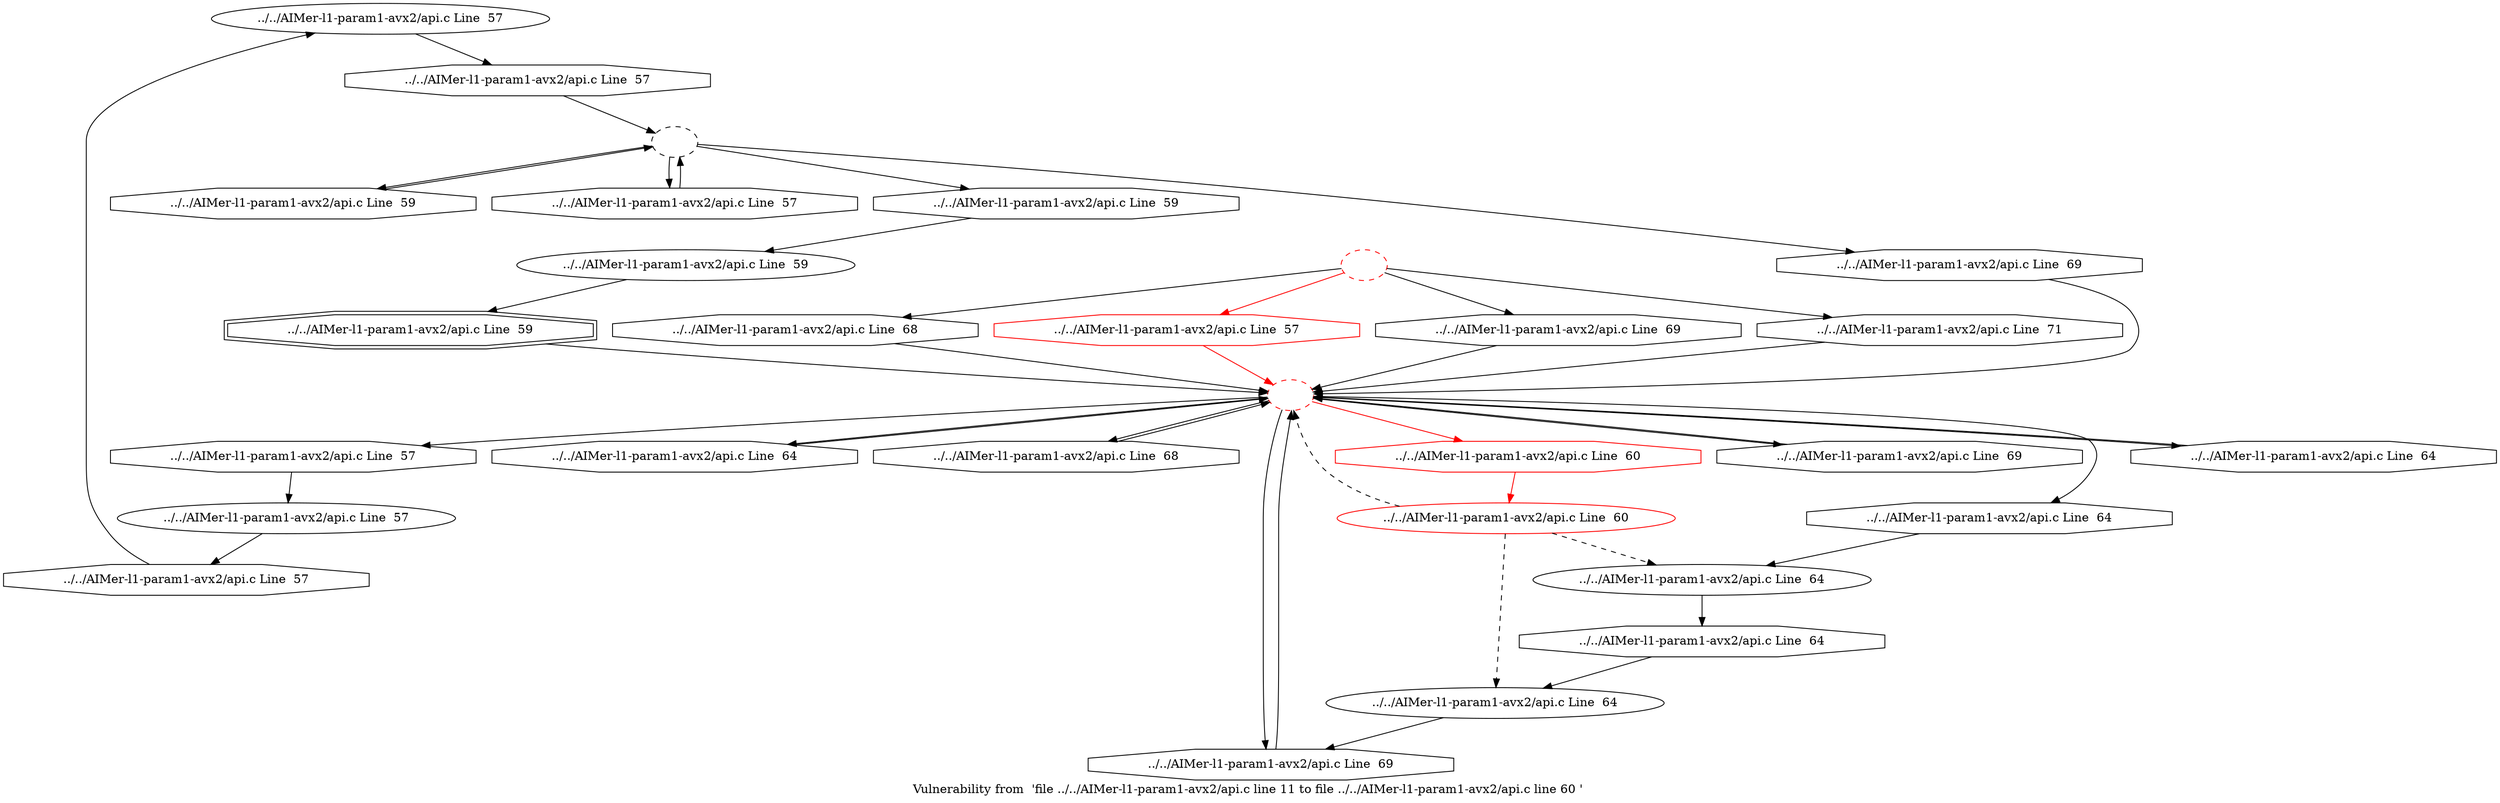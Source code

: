 digraph "Vulnerability from 'file ../../AIMer-l1-param1-avx2/api.c line 11 to file ../../AIMer-l1-param1-avx2/api.c line 60 '  "{
label="Vulnerability from  'file ../../AIMer-l1-param1-avx2/api.c line 11 to file ../../AIMer-l1-param1-avx2/api.c line 60 ' ";
node_487[shape=ellipse,style=solid,label="../../AIMer-l1-param1-avx2/api.c Line  57"]
node_490[shape=octagon,style=solid,label="../../AIMer-l1-param1-avx2/api.c Line  57"]
"node_487"->"node_490"
node_497[shape=octagon,style=solid,label="../../AIMer-l1-param1-avx2/api.c Line  64"]
node_483[shape=ellipse,style=dashed,label="", color=red]
"node_497"->"node_483"
node_494[shape=doubleoctagon,style=solid,label="../../AIMer-l1-param1-avx2/api.c Line  59"]
"node_494"->"node_483"
node_488[shape=octagon,style=solid,label="../../AIMer-l1-param1-avx2/api.c Line  57"]
"node_488"->"node_487"
node_498[shape=octagon,style=solid,label="../../AIMer-l1-param1-avx2/api.c Line  64"]
"node_498"->"node_483"
node_503[shape=octagon,style=solid,label="../../AIMer-l1-param1-avx2/api.c Line  68"]
"node_503"->"node_483"
node_486[shape=octagon,style=solid,label="../../AIMer-l1-param1-avx2/api.c Line  57"]
node_485[shape=ellipse,style=solid,label="../../AIMer-l1-param1-avx2/api.c Line  57"]
"node_486"->"node_485"
"node_485"->"node_488"
node_484[shape=octagon,style=solid,label="../../AIMer-l1-param1-avx2/api.c Line  57", color=red]
"node_484"->"node_483" [color=red]
"node_483"->"node_497"
"node_483"->"node_498"
"node_483"->"node_503"
"node_483"->"node_486"
node_508[shape=octagon,style=solid,label="../../AIMer-l1-param1-avx2/api.c Line  69"]
"node_483"->"node_508"
node_496[shape=octagon,style=solid,label="../../AIMer-l1-param1-avx2/api.c Line  60", color=red]
"node_483"->"node_496" [color=red]
node_500[shape=octagon,style=solid,label="../../AIMer-l1-param1-avx2/api.c Line  64"]
"node_483"->"node_500"
node_506[shape=octagon,style=solid,label="../../AIMer-l1-param1-avx2/api.c Line  69"]
"node_483"->"node_506"
node_482[shape=ellipse,style=dashed,label=""]
node_493[shape=octagon,style=solid,label="../../AIMer-l1-param1-avx2/api.c Line  59"]
"node_482"->"node_493"
node_505[shape=octagon,style=solid,label="../../AIMer-l1-param1-avx2/api.c Line  69"]
"node_482"->"node_505"
node_491[shape=octagon,style=solid,label="../../AIMer-l1-param1-avx2/api.c Line  59"]
"node_482"->"node_491"
node_489[shape=octagon,style=solid,label="../../AIMer-l1-param1-avx2/api.c Line  57"]
"node_482"->"node_489"
node_481[shape=ellipse,style=dashed,label="", color=red]
"node_481"->"node_484" [color=red]
node_507[shape=octagon,style=solid,label="../../AIMer-l1-param1-avx2/api.c Line  69"]
"node_481"->"node_507"
node_509[shape=octagon,style=solid,label="../../AIMer-l1-param1-avx2/api.c Line  71"]
"node_481"->"node_509"
node_504[shape=octagon,style=solid,label="../../AIMer-l1-param1-avx2/api.c Line  68"]
"node_481"->"node_504"
node_501[shape=ellipse,style=solid,label="../../AIMer-l1-param1-avx2/api.c Line  64"]
"node_501"->"node_508"
"node_507"->"node_483"
"node_508"->"node_483"
"node_509"->"node_483"
node_495[shape=ellipse,style=solid,label="../../AIMer-l1-param1-avx2/api.c Line  60", color=red]
"node_496"->"node_495" [color=red]
"node_495"->"node_483" [style=dashed]
"node_495"->"node_501" [style=dashed]
node_499[shape=ellipse,style=solid,label="../../AIMer-l1-param1-avx2/api.c Line  64"]
"node_495"->"node_499" [style=dashed]
node_492[shape=ellipse,style=solid,label="../../AIMer-l1-param1-avx2/api.c Line  59"]
"node_492"->"node_494"
"node_493"->"node_492"
node_502[shape=octagon,style=solid,label="../../AIMer-l1-param1-avx2/api.c Line  64"]
"node_502"->"node_501"
"node_500"->"node_499"
"node_490"->"node_482"
"node_504"->"node_483"
"node_505"->"node_483"
"node_506"->"node_483"
"node_491"->"node_482"
"node_489"->"node_482"
"node_499"->"node_502"
}

